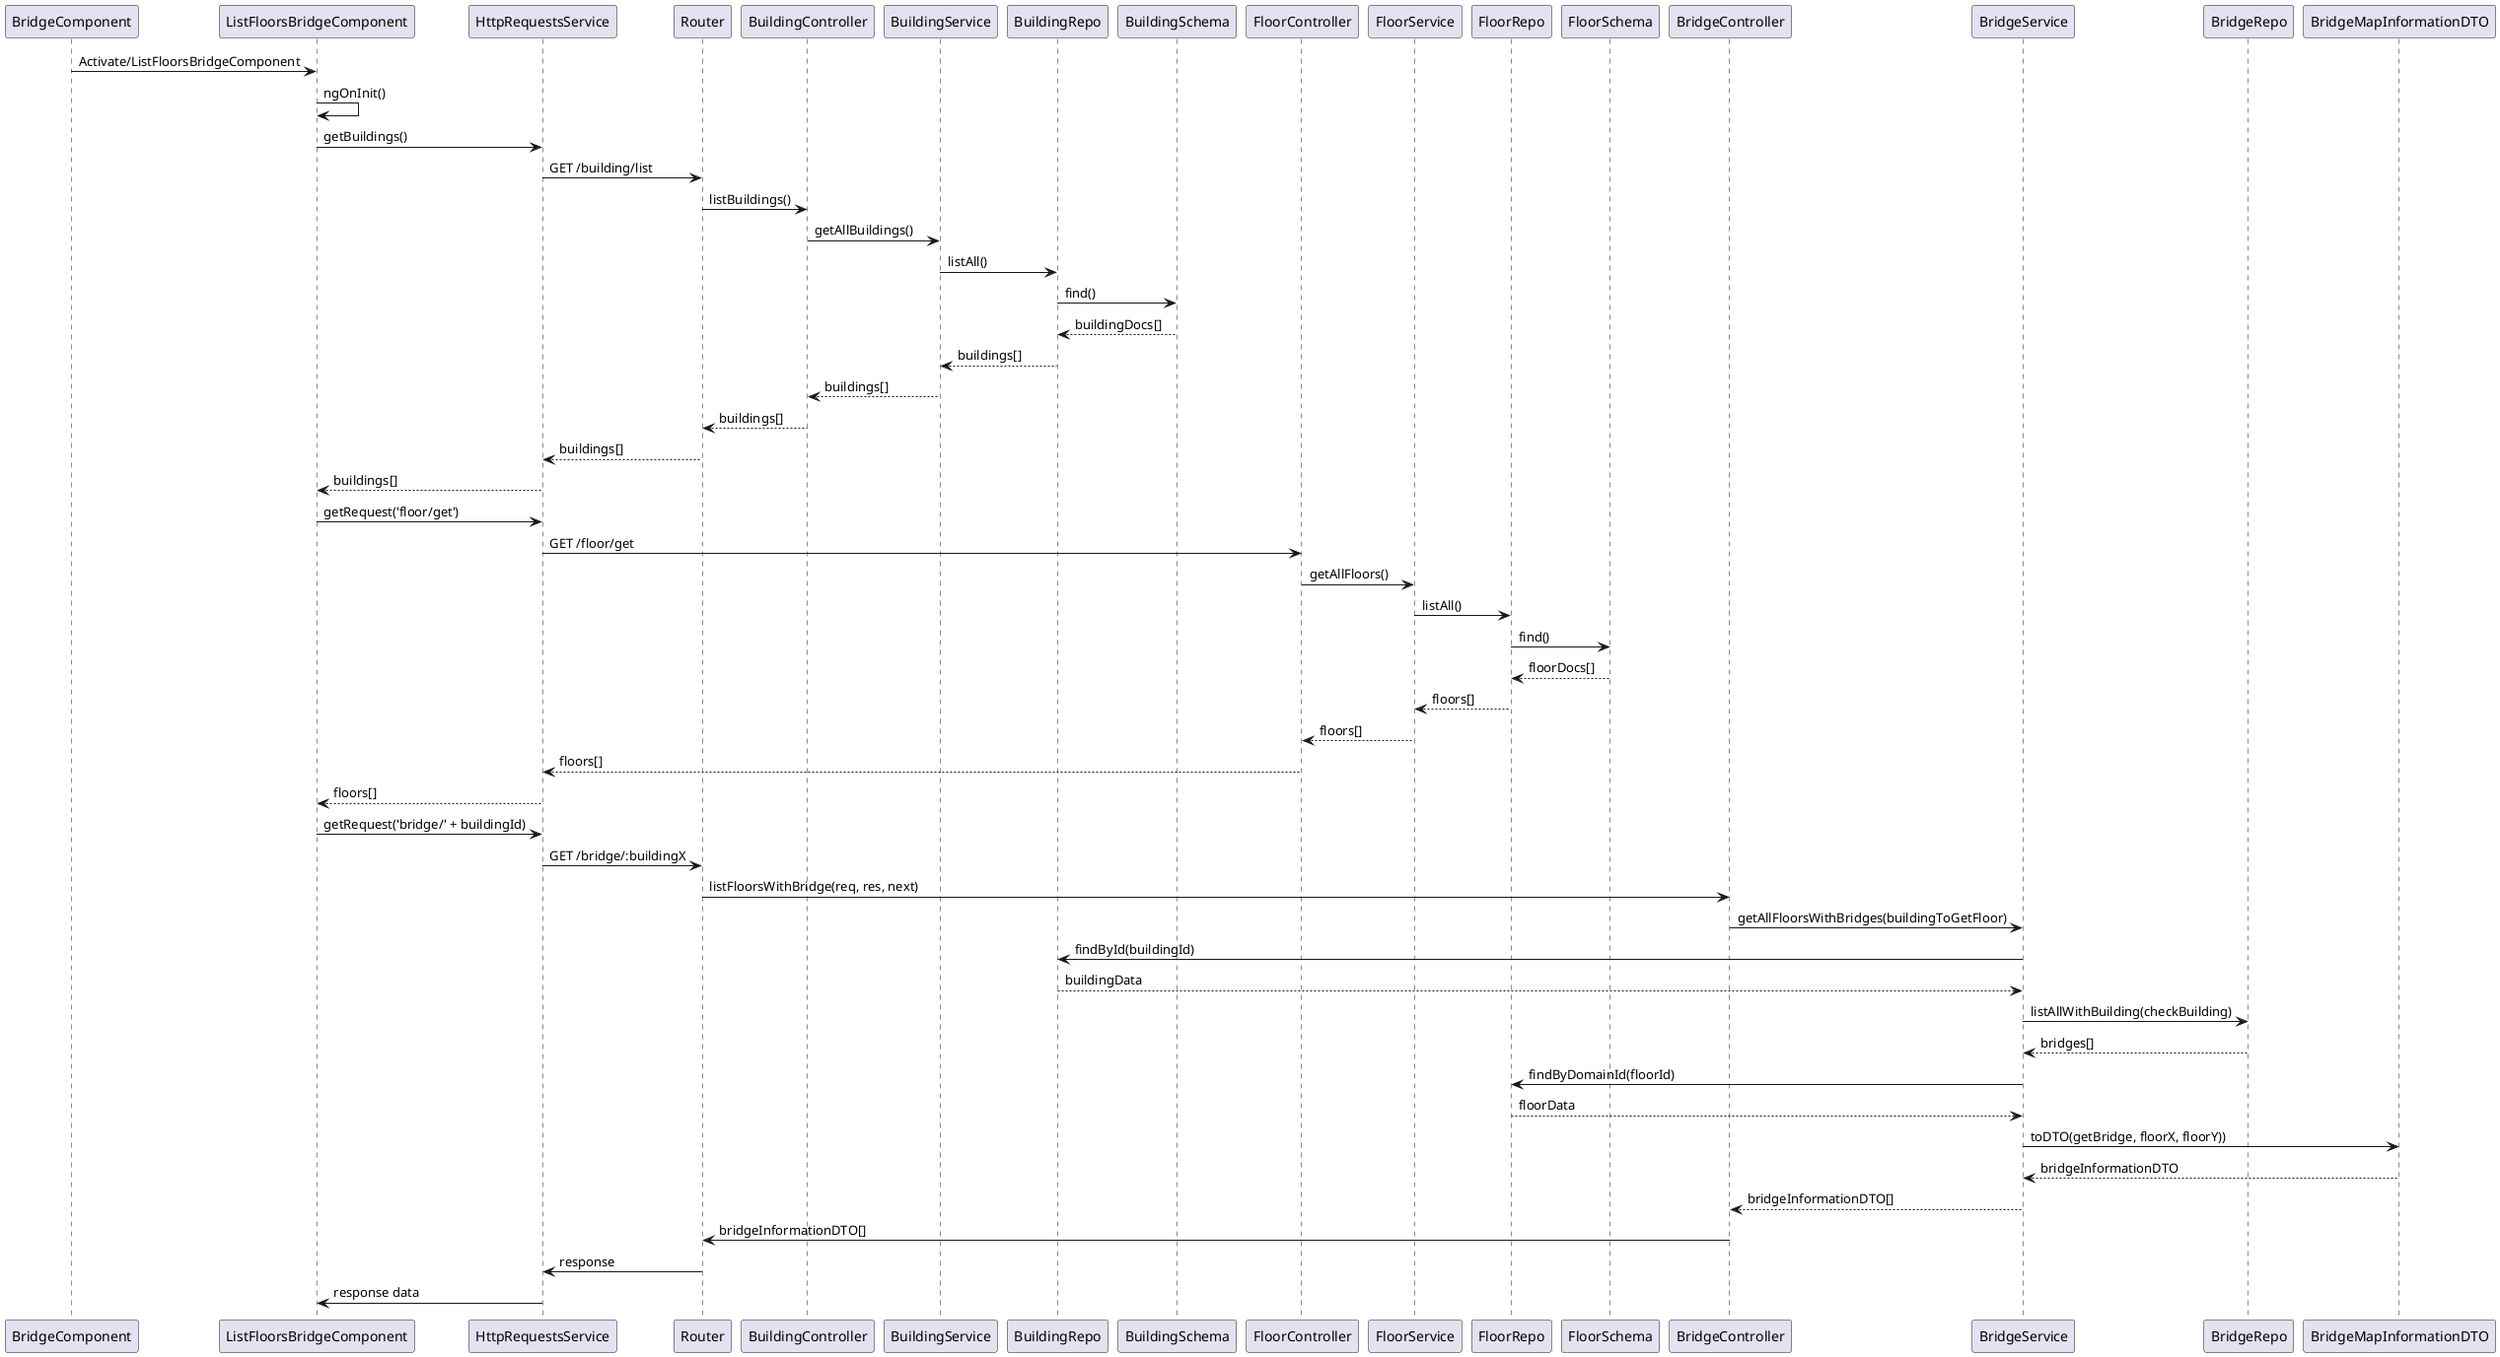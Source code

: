 @startuml

BridgeComponent -> ListFloorsBridgeComponent : Activate/ListFloorsBridgeComponent
ListFloorsBridgeComponent -> ListFloorsBridgeComponent : ngOnInit()

ListFloorsBridgeComponent -> HttpRequestsService : getBuildings()
HttpRequestsService -> Router : GET /building/list
Router -> BuildingController : listBuildings()
BuildingController -> BuildingService : getAllBuildings()
BuildingService -> BuildingRepo : listAll()
BuildingRepo -> BuildingSchema : find()
BuildingSchema --> BuildingRepo : buildingDocs[]
BuildingRepo --> BuildingService : buildings[]
BuildingService --> BuildingController : buildings[]
BuildingController --> Router : buildings[]
Router --> HttpRequestsService : buildings[]
HttpRequestsService --> ListFloorsBridgeComponent : buildings[]


ListFloorsBridgeComponent -> HttpRequestsService : getRequest('floor/get')
HttpRequestsService -> FloorController : GET /floor/get
FloorController -> FloorService : getAllFloors()
FloorService -> FloorRepo : listAll()
FloorRepo -> FloorSchema : find()
FloorSchema --> FloorRepo : floorDocs[]
FloorRepo --> FloorService : floors[]
FloorService --> FloorController : floors[]
FloorController --> HttpRequestsService : floors[]
HttpRequestsService --> ListFloorsBridgeComponent : floors[]

ListFloorsBridgeComponent -> HttpRequestsService : getRequest('bridge/' + buildingId)
HttpRequestsService -> Router : GET /bridge/:buildingX
Router -> BridgeController : listFloorsWithBridge(req, res, next)

BridgeController -> BridgeService : getAllFloorsWithBridges(buildingToGetFloor)

BridgeService -> BuildingRepo : findById(buildingId)
BuildingRepo --> BridgeService : buildingData

BridgeService -> BridgeRepo : listAllWithBuilding(checkBuilding)
BridgeRepo --> BridgeService : bridges[]

BridgeService -> FloorRepo : findByDomainId(floorId)
FloorRepo --> BridgeService : floorData

BridgeService -> BridgeMapInformationDTO : toDTO(getBridge, floorX, floorY))
BridgeMapInformationDTO --> BridgeService : bridgeInformationDTO

BridgeService --> BridgeController : bridgeInformationDTO[]

BridgeController -> Router : bridgeInformationDTO[]
Router -> HttpRequestsService : response
HttpRequestsService -> ListFloorsBridgeComponent : response data

@enduml
